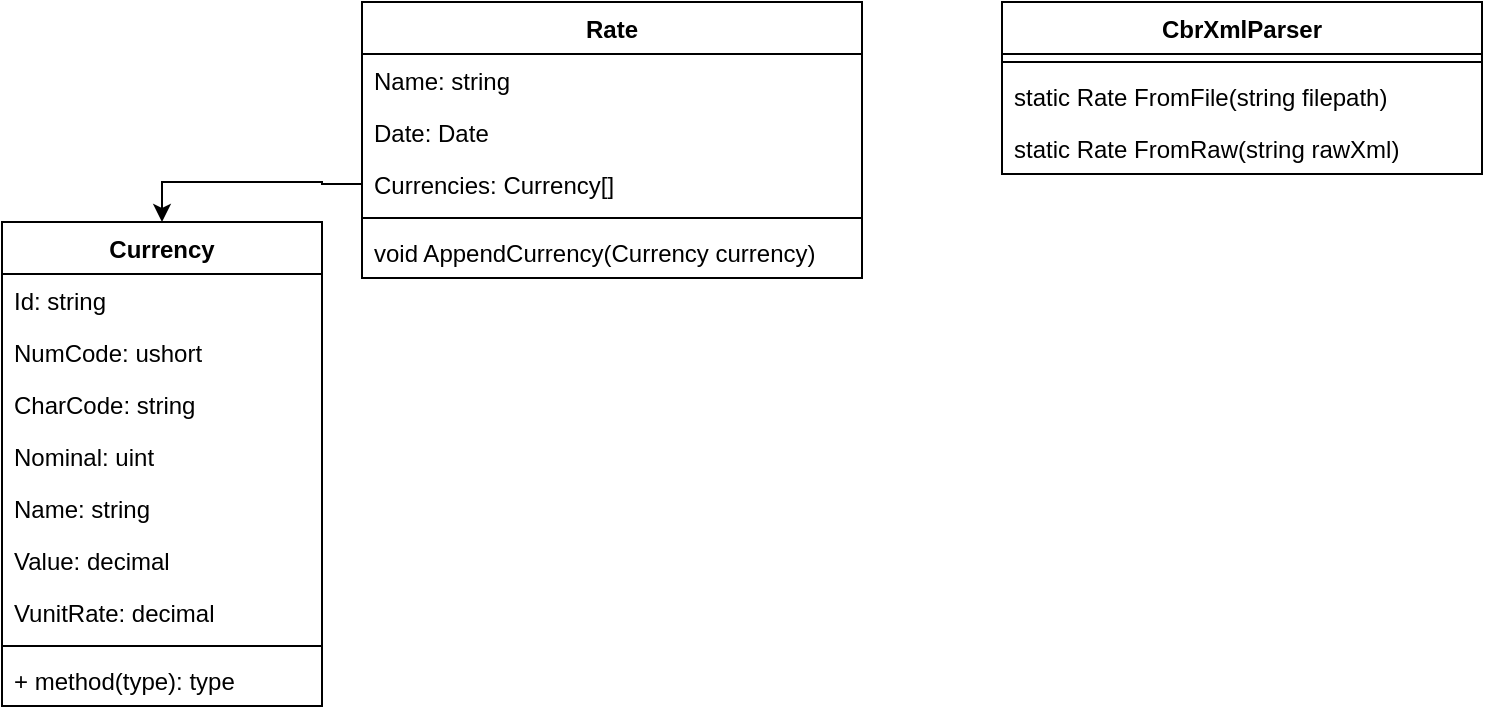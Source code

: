 <mxfile version="24.7.17">
  <diagram name="Page-1" id="Y3O6-fXWIPMZDo0kcvyY">
    <mxGraphModel dx="1195" dy="702" grid="1" gridSize="10" guides="1" tooltips="1" connect="1" arrows="1" fold="1" page="1" pageScale="1" pageWidth="850" pageHeight="1100" math="0" shadow="0">
      <root>
        <mxCell id="0" />
        <mxCell id="1" parent="0" />
        <mxCell id="TeqrsGrh8CQe0pCmq5D--1" value="Currency" style="swimlane;fontStyle=1;align=center;verticalAlign=top;childLayout=stackLayout;horizontal=1;startSize=26;horizontalStack=0;resizeParent=1;resizeParentMax=0;resizeLast=0;collapsible=1;marginBottom=0;whiteSpace=wrap;html=1;" vertex="1" parent="1">
          <mxGeometry x="40" y="430" width="160" height="242" as="geometry" />
        </mxCell>
        <mxCell id="TeqrsGrh8CQe0pCmq5D--2" value="Id: string" style="text;strokeColor=none;fillColor=none;align=left;verticalAlign=top;spacingLeft=4;spacingRight=4;overflow=hidden;rotatable=0;points=[[0,0.5],[1,0.5]];portConstraint=eastwest;whiteSpace=wrap;html=1;" vertex="1" parent="TeqrsGrh8CQe0pCmq5D--1">
          <mxGeometry y="26" width="160" height="26" as="geometry" />
        </mxCell>
        <mxCell id="TeqrsGrh8CQe0pCmq5D--6" value="NumCode: ushort" style="text;strokeColor=none;fillColor=none;align=left;verticalAlign=top;spacingLeft=4;spacingRight=4;overflow=hidden;rotatable=0;points=[[0,0.5],[1,0.5]];portConstraint=eastwest;whiteSpace=wrap;html=1;" vertex="1" parent="TeqrsGrh8CQe0pCmq5D--1">
          <mxGeometry y="52" width="160" height="26" as="geometry" />
        </mxCell>
        <mxCell id="TeqrsGrh8CQe0pCmq5D--5" value="CharCode: string" style="text;strokeColor=none;fillColor=none;align=left;verticalAlign=top;spacingLeft=4;spacingRight=4;overflow=hidden;rotatable=0;points=[[0,0.5],[1,0.5]];portConstraint=eastwest;whiteSpace=wrap;html=1;" vertex="1" parent="TeqrsGrh8CQe0pCmq5D--1">
          <mxGeometry y="78" width="160" height="26" as="geometry" />
        </mxCell>
        <mxCell id="TeqrsGrh8CQe0pCmq5D--9" value="Nominal: uint" style="text;strokeColor=none;fillColor=none;align=left;verticalAlign=top;spacingLeft=4;spacingRight=4;overflow=hidden;rotatable=0;points=[[0,0.5],[1,0.5]];portConstraint=eastwest;whiteSpace=wrap;html=1;" vertex="1" parent="TeqrsGrh8CQe0pCmq5D--1">
          <mxGeometry y="104" width="160" height="26" as="geometry" />
        </mxCell>
        <mxCell id="TeqrsGrh8CQe0pCmq5D--10" value="Name: string" style="text;strokeColor=none;fillColor=none;align=left;verticalAlign=top;spacingLeft=4;spacingRight=4;overflow=hidden;rotatable=0;points=[[0,0.5],[1,0.5]];portConstraint=eastwest;whiteSpace=wrap;html=1;" vertex="1" parent="TeqrsGrh8CQe0pCmq5D--1">
          <mxGeometry y="130" width="160" height="26" as="geometry" />
        </mxCell>
        <mxCell id="TeqrsGrh8CQe0pCmq5D--8" value="Value: decimal" style="text;strokeColor=none;fillColor=none;align=left;verticalAlign=top;spacingLeft=4;spacingRight=4;overflow=hidden;rotatable=0;points=[[0,0.5],[1,0.5]];portConstraint=eastwest;whiteSpace=wrap;html=1;" vertex="1" parent="TeqrsGrh8CQe0pCmq5D--1">
          <mxGeometry y="156" width="160" height="26" as="geometry" />
        </mxCell>
        <mxCell id="TeqrsGrh8CQe0pCmq5D--7" value="VunitRate: decimal" style="text;strokeColor=none;fillColor=none;align=left;verticalAlign=top;spacingLeft=4;spacingRight=4;overflow=hidden;rotatable=0;points=[[0,0.5],[1,0.5]];portConstraint=eastwest;whiteSpace=wrap;html=1;" vertex="1" parent="TeqrsGrh8CQe0pCmq5D--1">
          <mxGeometry y="182" width="160" height="26" as="geometry" />
        </mxCell>
        <mxCell id="TeqrsGrh8CQe0pCmq5D--3" value="" style="line;strokeWidth=1;fillColor=none;align=left;verticalAlign=middle;spacingTop=-1;spacingLeft=3;spacingRight=3;rotatable=0;labelPosition=right;points=[];portConstraint=eastwest;strokeColor=inherit;" vertex="1" parent="TeqrsGrh8CQe0pCmq5D--1">
          <mxGeometry y="208" width="160" height="8" as="geometry" />
        </mxCell>
        <mxCell id="TeqrsGrh8CQe0pCmq5D--4" value="+ method(type): type" style="text;strokeColor=none;fillColor=none;align=left;verticalAlign=top;spacingLeft=4;spacingRight=4;overflow=hidden;rotatable=0;points=[[0,0.5],[1,0.5]];portConstraint=eastwest;whiteSpace=wrap;html=1;" vertex="1" parent="TeqrsGrh8CQe0pCmq5D--1">
          <mxGeometry y="216" width="160" height="26" as="geometry" />
        </mxCell>
        <mxCell id="TeqrsGrh8CQe0pCmq5D--11" value="Rate" style="swimlane;fontStyle=1;align=center;verticalAlign=top;childLayout=stackLayout;horizontal=1;startSize=26;horizontalStack=0;resizeParent=1;resizeParentMax=0;resizeLast=0;collapsible=1;marginBottom=0;whiteSpace=wrap;html=1;" vertex="1" parent="1">
          <mxGeometry x="220" y="320" width="250" height="138" as="geometry" />
        </mxCell>
        <mxCell id="TeqrsGrh8CQe0pCmq5D--12" value="Name: string" style="text;strokeColor=none;fillColor=none;align=left;verticalAlign=top;spacingLeft=4;spacingRight=4;overflow=hidden;rotatable=0;points=[[0,0.5],[1,0.5]];portConstraint=eastwest;whiteSpace=wrap;html=1;" vertex="1" parent="TeqrsGrh8CQe0pCmq5D--11">
          <mxGeometry y="26" width="250" height="26" as="geometry" />
        </mxCell>
        <mxCell id="TeqrsGrh8CQe0pCmq5D--18" value="Date: Date" style="text;strokeColor=none;fillColor=none;align=left;verticalAlign=top;spacingLeft=4;spacingRight=4;overflow=hidden;rotatable=0;points=[[0,0.5],[1,0.5]];portConstraint=eastwest;whiteSpace=wrap;html=1;" vertex="1" parent="TeqrsGrh8CQe0pCmq5D--11">
          <mxGeometry y="52" width="250" height="26" as="geometry" />
        </mxCell>
        <mxCell id="TeqrsGrh8CQe0pCmq5D--21" value="Currencies: Currency[]" style="text;strokeColor=none;fillColor=none;align=left;verticalAlign=top;spacingLeft=4;spacingRight=4;overflow=hidden;rotatable=0;points=[[0,0.5],[1,0.5]];portConstraint=eastwest;whiteSpace=wrap;html=1;" vertex="1" parent="TeqrsGrh8CQe0pCmq5D--11">
          <mxGeometry y="78" width="250" height="26" as="geometry" />
        </mxCell>
        <mxCell id="TeqrsGrh8CQe0pCmq5D--19" value="" style="line;strokeWidth=1;fillColor=none;align=left;verticalAlign=middle;spacingTop=-1;spacingLeft=3;spacingRight=3;rotatable=0;labelPosition=right;points=[];portConstraint=eastwest;strokeColor=inherit;" vertex="1" parent="TeqrsGrh8CQe0pCmq5D--11">
          <mxGeometry y="104" width="250" height="8" as="geometry" />
        </mxCell>
        <mxCell id="TeqrsGrh8CQe0pCmq5D--20" value="void AppendCurrency(Currency currency)" style="text;strokeColor=none;fillColor=none;align=left;verticalAlign=top;spacingLeft=4;spacingRight=4;overflow=hidden;rotatable=0;points=[[0,0.5],[1,0.5]];portConstraint=eastwest;whiteSpace=wrap;html=1;" vertex="1" parent="TeqrsGrh8CQe0pCmq5D--11">
          <mxGeometry y="112" width="250" height="26" as="geometry" />
        </mxCell>
        <mxCell id="TeqrsGrh8CQe0pCmq5D--22" style="edgeStyle=orthogonalEdgeStyle;rounded=0;orthogonalLoop=1;jettySize=auto;html=1;exitX=0;exitY=0.5;exitDx=0;exitDy=0;entryX=0.5;entryY=0;entryDx=0;entryDy=0;" edge="1" parent="1" source="TeqrsGrh8CQe0pCmq5D--21" target="TeqrsGrh8CQe0pCmq5D--1">
          <mxGeometry relative="1" as="geometry" />
        </mxCell>
        <mxCell id="TeqrsGrh8CQe0pCmq5D--24" value="CbrXmlParser" style="swimlane;fontStyle=1;align=center;verticalAlign=top;childLayout=stackLayout;horizontal=1;startSize=26;horizontalStack=0;resizeParent=1;resizeParentMax=0;resizeLast=0;collapsible=1;marginBottom=0;whiteSpace=wrap;html=1;" vertex="1" parent="1">
          <mxGeometry x="540" y="320" width="240" height="86" as="geometry" />
        </mxCell>
        <mxCell id="TeqrsGrh8CQe0pCmq5D--26" value="" style="line;strokeWidth=1;fillColor=none;align=left;verticalAlign=middle;spacingTop=-1;spacingLeft=3;spacingRight=3;rotatable=0;labelPosition=right;points=[];portConstraint=eastwest;strokeColor=inherit;" vertex="1" parent="TeqrsGrh8CQe0pCmq5D--24">
          <mxGeometry y="26" width="240" height="8" as="geometry" />
        </mxCell>
        <mxCell id="TeqrsGrh8CQe0pCmq5D--27" value="static Rate FromFile(string filepath)" style="text;strokeColor=none;fillColor=none;align=left;verticalAlign=top;spacingLeft=4;spacingRight=4;overflow=hidden;rotatable=0;points=[[0,0.5],[1,0.5]];portConstraint=eastwest;whiteSpace=wrap;html=1;" vertex="1" parent="TeqrsGrh8CQe0pCmq5D--24">
          <mxGeometry y="34" width="240" height="26" as="geometry" />
        </mxCell>
        <mxCell id="TeqrsGrh8CQe0pCmq5D--30" value="static Rate FromRaw(string rawXml)&lt;span style=&quot;white-space: pre;&quot;&gt;&#x9;&lt;/span&gt;" style="text;strokeColor=none;fillColor=none;align=left;verticalAlign=top;spacingLeft=4;spacingRight=4;overflow=hidden;rotatable=0;points=[[0,0.5],[1,0.5]];portConstraint=eastwest;whiteSpace=wrap;html=1;" vertex="1" parent="TeqrsGrh8CQe0pCmq5D--24">
          <mxGeometry y="60" width="240" height="26" as="geometry" />
        </mxCell>
      </root>
    </mxGraphModel>
  </diagram>
</mxfile>
